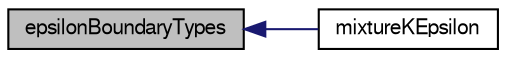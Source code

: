 digraph "epsilonBoundaryTypes"
{
  bgcolor="transparent";
  edge [fontname="FreeSans",fontsize="10",labelfontname="FreeSans",labelfontsize="10"];
  node [fontname="FreeSans",fontsize="10",shape=record];
  rankdir="LR";
  Node324 [label="epsilonBoundaryTypes",height=0.2,width=0.4,color="black", fillcolor="grey75", style="filled", fontcolor="black"];
  Node324 -> Node325 [dir="back",color="midnightblue",fontsize="10",style="solid",fontname="FreeSans"];
  Node325 [label="mixtureKEpsilon",height=0.2,width=0.4,color="black",URL="$a31190.html#a8a7ec1494a8e894fa723875426b4c21b",tooltip="Construct from components. "];
}
